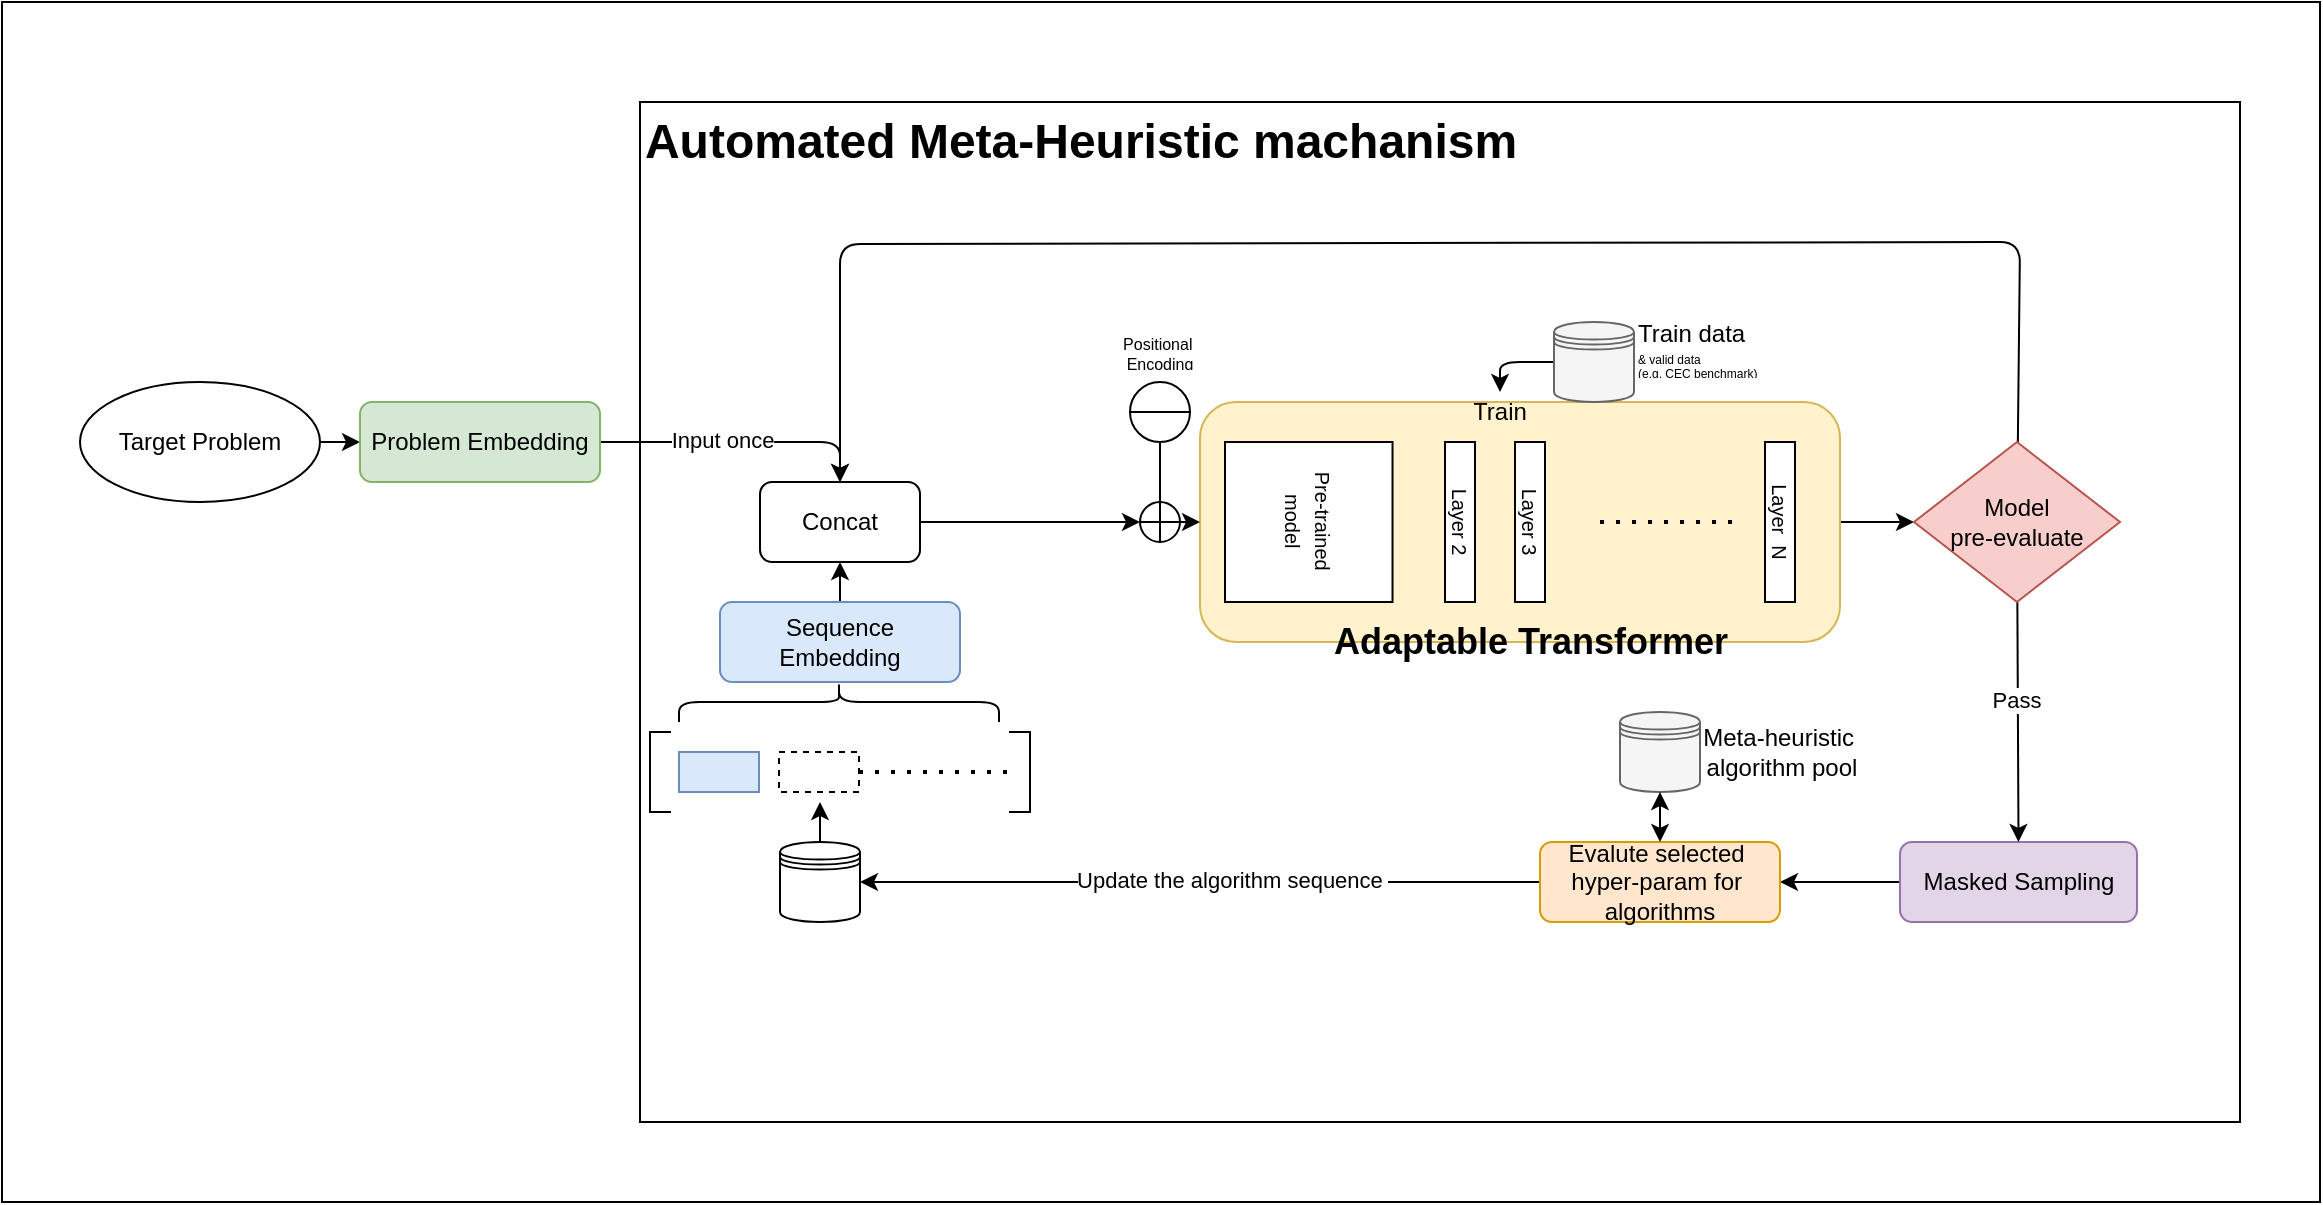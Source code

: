 <mxfile>
    <diagram name="第 1 页" id="LJhqZ1uiyOu1iPFU496F">
        <mxGraphModel dx="1593" dy="1316" grid="1" gridSize="10" guides="1" tooltips="1" connect="1" arrows="1" fold="1" page="1" pageScale="1" pageWidth="827" pageHeight="1169" background="#FFFFFF" math="0" shadow="0">
            <root>
                <mxCell id="0"/>
                <mxCell id="1" parent="0"/>
                <mxCell id="101" value="" style="rounded=0;whiteSpace=wrap;html=1;fillColor=none;" parent="1" vertex="1">
                    <mxGeometry x="41" width="1159" height="600" as="geometry"/>
                </mxCell>
                <mxCell id="74" value="" style="rounded=0;whiteSpace=wrap;html=1;fillColor=none;" parent="1" vertex="1">
                    <mxGeometry x="360" y="50" width="800" height="510" as="geometry"/>
                </mxCell>
                <mxCell id="51" style="edgeStyle=none;html=1;entryX=0;entryY=0.5;entryDx=0;entryDy=0;" parent="1" source="10" target="50" edge="1">
                    <mxGeometry relative="1" as="geometry"/>
                </mxCell>
                <mxCell id="10" value="" style="rounded=1;whiteSpace=wrap;html=1;fillColor=#fff2cc;strokeColor=#d6b656;" parent="1" vertex="1">
                    <mxGeometry x="640" y="200" width="320" height="120" as="geometry"/>
                </mxCell>
                <mxCell id="4" style="edgeStyle=none;html=1;" parent="1" source="2" target="3" edge="1">
                    <mxGeometry relative="1" as="geometry"/>
                </mxCell>
                <mxCell id="2" value="Target Problem" style="ellipse;whiteSpace=wrap;html=1;" parent="1" vertex="1">
                    <mxGeometry x="80" y="190" width="120" height="60" as="geometry"/>
                </mxCell>
                <mxCell id="7" style="edgeStyle=none;html=1;entryX=0.5;entryY=0;entryDx=0;entryDy=0;flowAnimation=0;strokeColor=default;" parent="1" source="3" target="6" edge="1">
                    <mxGeometry relative="1" as="geometry">
                        <Array as="points">
                            <mxPoint x="460" y="220"/>
                        </Array>
                    </mxGeometry>
                </mxCell>
                <mxCell id="77" value="Input once" style="edgeLabel;html=1;align=center;verticalAlign=middle;resizable=0;points=[];" parent="7" vertex="1" connectable="0">
                    <mxGeometry x="-0.137" relative="1" as="geometry">
                        <mxPoint y="-1" as="offset"/>
                    </mxGeometry>
                </mxCell>
                <mxCell id="3" value="Problem Embedding" style="rounded=1;whiteSpace=wrap;html=1;fillColor=#d5e8d4;strokeColor=#82b366;" parent="1" vertex="1">
                    <mxGeometry x="220" y="200" width="120" height="40" as="geometry"/>
                </mxCell>
                <mxCell id="8" style="edgeStyle=none;html=1;entryX=0.5;entryY=1;entryDx=0;entryDy=0;" parent="1" source="5" target="6" edge="1">
                    <mxGeometry relative="1" as="geometry"/>
                </mxCell>
                <mxCell id="5" value="Sequence Embedding" style="rounded=1;whiteSpace=wrap;html=1;fillColor=#dae8fc;strokeColor=#6c8ebf;" parent="1" vertex="1">
                    <mxGeometry x="400" y="300" width="120" height="40" as="geometry"/>
                </mxCell>
                <mxCell id="34" style="edgeStyle=none;html=1;entryX=0;entryY=0.5;entryDx=0;entryDy=0;" parent="1" source="79" target="10" edge="1">
                    <mxGeometry relative="1" as="geometry"/>
                </mxCell>
                <mxCell id="6" value="Concat" style="rounded=1;whiteSpace=wrap;html=1;" parent="1" vertex="1">
                    <mxGeometry x="420" y="240" width="80" height="40" as="geometry"/>
                </mxCell>
                <mxCell id="11" value="&lt;span style=&quot;font-size: 10px;&quot;&gt;Pre-trained&lt;/span&gt;&lt;div&gt;&lt;span style=&quot;font-size: 10px;&quot;&gt;model&lt;/span&gt;&lt;/div&gt;" style="rounded=0;whiteSpace=wrap;html=1;rotation=90;" parent="1" vertex="1">
                    <mxGeometry x="654.38" y="218.13" width="80" height="83.75" as="geometry"/>
                </mxCell>
                <mxCell id="20" value="&lt;font style=&quot;font-size: 10px;&quot;&gt;Layer 2&lt;/font&gt;" style="rounded=0;whiteSpace=wrap;html=1;rotation=90;" parent="1" vertex="1">
                    <mxGeometry x="730" y="252.5" width="80" height="15" as="geometry"/>
                </mxCell>
                <mxCell id="21" value="&lt;font style=&quot;font-size: 10px;&quot;&gt;Layer 3&lt;/font&gt;" style="rounded=0;whiteSpace=wrap;html=1;rotation=90;" parent="1" vertex="1">
                    <mxGeometry x="765" y="252.5" width="80" height="15" as="geometry"/>
                </mxCell>
                <mxCell id="24" value="" style="endArrow=none;dashed=1;html=1;dashPattern=1 3;strokeWidth=2;entryX=0.818;entryY=0.667;entryDx=0;entryDy=0;entryPerimeter=0;" parent="1" edge="1">
                    <mxGeometry width="50" height="50" relative="1" as="geometry">
                        <mxPoint x="840" y="260" as="sourcePoint"/>
                        <mxPoint x="909.94" y="260.04" as="targetPoint"/>
                    </mxGeometry>
                </mxCell>
                <mxCell id="25" value="&lt;div&gt;&lt;span style=&quot;background-color: transparent;&quot;&gt;Adaptable Transformer&lt;/span&gt;&lt;/div&gt;" style="text;strokeColor=none;fillColor=none;html=1;fontSize=18;fontStyle=1;verticalAlign=middle;align=center;" parent="1" vertex="1">
                    <mxGeometry x="672.5" y="300" width="265" height="40" as="geometry"/>
                </mxCell>
                <mxCell id="29" value="&lt;font style=&quot;font-size: 10px;&quot;&gt;Layer&amp;nbsp; N&lt;/font&gt;" style="rounded=0;whiteSpace=wrap;html=1;rotation=90;" parent="1" vertex="1">
                    <mxGeometry x="890" y="252.5" width="80" height="15" as="geometry"/>
                </mxCell>
                <mxCell id="57" style="edgeStyle=none;html=1;entryX=1;entryY=0.5;entryDx=0;entryDy=0;" parent="1" source="38" target="45" edge="1">
                    <mxGeometry relative="1" as="geometry"/>
                </mxCell>
                <mxCell id="38" value="Masked Sampling" style="rounded=1;whiteSpace=wrap;html=1;rotation=0;fillColor=#e1d5e7;strokeColor=#9673a6;" parent="1" vertex="1">
                    <mxGeometry x="990" y="420" width="118.5" height="40" as="geometry"/>
                </mxCell>
                <mxCell id="68" style="edgeStyle=none;html=1;entryX=1;entryY=0.5;entryDx=0;entryDy=0;" parent="1" source="45" target="71" edge="1">
                    <mxGeometry relative="1" as="geometry">
                        <Array as="points">
                            <mxPoint x="540" y="440"/>
                        </Array>
                    </mxGeometry>
                </mxCell>
                <mxCell id="70" value="Update the algorithm sequence&amp;nbsp;" style="edgeLabel;html=1;align=center;verticalAlign=middle;resizable=0;points=[];" parent="68" vertex="1" connectable="0">
                    <mxGeometry x="-0.09" y="-1" relative="1" as="geometry">
                        <mxPoint as="offset"/>
                    </mxGeometry>
                </mxCell>
                <mxCell id="45" value="&lt;font style=&quot;color: rgb(0, 0, 0);&quot;&gt;Evalute selected&amp;nbsp;&lt;/font&gt;&lt;div&gt;&lt;font style=&quot;color: rgb(0, 0, 0);&quot;&gt;hyper-param for&amp;nbsp;&lt;/font&gt;&lt;/div&gt;&lt;div&gt;&lt;font style=&quot;color: rgb(0, 0, 0);&quot;&gt;algorithms&lt;/font&gt;&lt;/div&gt;" style="rounded=1;whiteSpace=wrap;html=1;fillColor=#ffe6cc;strokeColor=#d79b00;fontColor=#000000;" parent="1" vertex="1">
                    <mxGeometry x="810" y="420" width="120" height="40" as="geometry"/>
                </mxCell>
                <mxCell id="53" style="edgeStyle=none;html=1;entryX=0.5;entryY=0;entryDx=0;entryDy=0;" parent="1" source="50" target="38" edge="1">
                    <mxGeometry relative="1" as="geometry"/>
                </mxCell>
                <mxCell id="56" value="Pass" style="edgeLabel;html=1;align=center;verticalAlign=middle;resizable=0;points=[];" parent="53" vertex="1" connectable="0">
                    <mxGeometry x="-0.188" y="-1" relative="1" as="geometry">
                        <mxPoint as="offset"/>
                    </mxGeometry>
                </mxCell>
                <mxCell id="103" style="edgeStyle=none;html=1;entryX=0.5;entryY=0;entryDx=0;entryDy=0;" edge="1" parent="1" source="50" target="6">
                    <mxGeometry relative="1" as="geometry">
                        <Array as="points">
                            <mxPoint x="1050" y="120"/>
                            <mxPoint x="460" y="121"/>
                        </Array>
                    </mxGeometry>
                </mxCell>
                <mxCell id="50" value="Model&lt;div&gt;pre-evaluate&lt;/div&gt;" style="rhombus;whiteSpace=wrap;html=1;fillColor=#f8cecc;strokeColor=#b85450;" parent="1" vertex="1">
                    <mxGeometry x="997" y="220" width="103" height="80" as="geometry"/>
                </mxCell>
                <mxCell id="61" value="" style="shape=curlyBracket;whiteSpace=wrap;html=1;rounded=1;labelPosition=left;verticalLabelPosition=middle;align=right;verticalAlign=middle;rotation=90;" parent="1" vertex="1">
                    <mxGeometry x="449.5" y="270" width="20" height="160" as="geometry"/>
                </mxCell>
                <mxCell id="62" value="" style="shape=partialRectangle;whiteSpace=wrap;html=1;bottom=1;right=1;left=1;top=0;fillColor=none;routingCenterX=-0.5;rotation=90;" parent="1" vertex="1">
                    <mxGeometry x="350" y="380" width="40" height="10" as="geometry"/>
                </mxCell>
                <mxCell id="63" value="" style="shape=partialRectangle;whiteSpace=wrap;html=1;bottom=1;right=1;left=1;top=0;fillColor=none;routingCenterX=-0.5;rotation=-90;" parent="1" vertex="1">
                    <mxGeometry x="530" y="380" width="40" height="10" as="geometry"/>
                </mxCell>
                <mxCell id="64" value="" style="rounded=0;whiteSpace=wrap;html=1;fillColor=#dae8fc;strokeColor=#6c8ebf;" parent="1" vertex="1">
                    <mxGeometry x="379.5" y="375" width="40" height="20" as="geometry"/>
                </mxCell>
                <mxCell id="65" value="" style="rounded=0;whiteSpace=wrap;html=1;dashed=1;" parent="1" vertex="1">
                    <mxGeometry x="429.5" y="375" width="40" height="20" as="geometry"/>
                </mxCell>
                <mxCell id="67" value="" style="endArrow=none;dashed=1;html=1;dashPattern=1 3;strokeWidth=2;entryX=0.5;entryY=0;entryDx=0;entryDy=0;exitX=1;exitY=0.5;exitDx=0;exitDy=0;" parent="1" source="65" target="63" edge="1">
                    <mxGeometry width="50" height="50" relative="1" as="geometry">
                        <mxPoint x="480" y="385" as="sourcePoint"/>
                        <mxPoint x="545" y="390" as="targetPoint"/>
                    </mxGeometry>
                </mxCell>
                <mxCell id="26" value="" style="shape=datastore;whiteSpace=wrap;html=1;fillColor=#f5f5f5;fontColor=#333333;strokeColor=#666666;" parent="1" vertex="1">
                    <mxGeometry x="850" y="355" width="40" height="40" as="geometry"/>
                </mxCell>
                <UserObject label="&lt;font style=&quot;color: rgb(0, 0, 0);&quot;&gt;Meta-heuristic&amp;nbsp;&lt;/font&gt;&lt;div&gt;&lt;font style=&quot;color: rgb(0, 0, 0);&quot;&gt;algorithm pool&lt;/font&gt;&lt;/div&gt;" placeholders="1" name="Variable" id="28">
                    <mxCell style="text;html=1;strokeColor=none;fillColor=none;align=center;verticalAlign=middle;whiteSpace=wrap;overflow=hidden;" parent="1" vertex="1">
                        <mxGeometry x="881.13" y="355" width="100" height="40" as="geometry"/>
                    </mxCell>
                </UserObject>
                <mxCell id="69" value="" style="endArrow=classic;startArrow=classic;html=1;entryX=0.5;entryY=1;entryDx=0;entryDy=0;exitX=0.5;exitY=0;exitDx=0;exitDy=0;" parent="1" source="45" target="26" edge="1">
                    <mxGeometry width="50" height="50" relative="1" as="geometry">
                        <mxPoint x="760" y="410" as="sourcePoint"/>
                        <mxPoint x="810" y="360" as="targetPoint"/>
                    </mxGeometry>
                </mxCell>
                <mxCell id="72" style="edgeStyle=none;html=1;" parent="1" source="71" edge="1">
                    <mxGeometry relative="1" as="geometry">
                        <mxPoint x="450" y="400" as="targetPoint"/>
                    </mxGeometry>
                </mxCell>
                <mxCell id="71" value="" style="shape=datastore;whiteSpace=wrap;html=1;" parent="1" vertex="1">
                    <mxGeometry x="430" y="420" width="40" height="40" as="geometry"/>
                </mxCell>
                <mxCell id="76" value="Automated Meta-Heuristic machanism" style="text;strokeColor=none;fillColor=none;html=1;fontSize=24;fontStyle=1;verticalAlign=middle;align=center;" parent="1" vertex="1">
                    <mxGeometry x="530" y="50" width="100" height="40" as="geometry"/>
                </mxCell>
                <mxCell id="85" style="edgeStyle=none;html=1;entryX=1;entryY=0.5;entryDx=0;entryDy=0;endArrow=none;endFill=0;" parent="1" source="79" target="84" edge="1">
                    <mxGeometry relative="1" as="geometry"/>
                </mxCell>
                <mxCell id="84" value="" style="shape=lineEllipse;line=vertical;perimeter=ellipsePerimeter;whiteSpace=wrap;html=1;backgroundOutline=1;rotation=90;" parent="1" vertex="1">
                    <mxGeometry x="605" y="190" width="30" height="30" as="geometry"/>
                </mxCell>
                <mxCell id="90" value="" style="edgeStyle=none;html=1;entryX=0;entryY=0.5;entryDx=0;entryDy=0;entryPerimeter=0;" parent="1" source="6" target="79" edge="1">
                    <mxGeometry relative="1" as="geometry">
                        <mxPoint x="500" y="260" as="sourcePoint"/>
                        <mxPoint x="530" y="260" as="targetPoint"/>
                    </mxGeometry>
                </mxCell>
                <mxCell id="79" value="" style="verticalLabelPosition=bottom;verticalAlign=top;html=1;shape=mxgraph.flowchart.summing_function;" parent="1" vertex="1">
                    <mxGeometry x="610" y="250" width="20" height="20" as="geometry"/>
                </mxCell>
                <UserObject label="&lt;font style=&quot;color: rgb(0, 0, 0); font-size: 8px; line-height: 50%;&quot;&gt;&lt;span style=&quot;background-color: light-dark(#ffffff, var(--ge-dark-color, #121212));&quot;&gt;&lt;font style=&quot;color: rgb(0, 0, 0);&quot;&gt;Positional&amp;nbsp;&lt;/font&gt;&lt;/span&gt;&lt;/font&gt;&lt;div style=&quot;line-height: 50%;&quot;&gt;&lt;font style=&quot;color: rgb(0, 0, 0); font-size: 8px; line-height: 50%;&quot;&gt;&lt;span style=&quot;background-color: light-dark(#ffffff, var(--ge-dark-color, #121212));&quot;&gt;Encoding&lt;/span&gt;&lt;/font&gt;&lt;/div&gt;" placeholders="1" name="Variable" id="86">
                    <mxCell style="text;html=1;strokeColor=none;fillColor=none;align=center;verticalAlign=middle;whiteSpace=wrap;overflow=hidden;" parent="1" vertex="1">
                        <mxGeometry x="555" y="155" width="130" height="35" as="geometry"/>
                    </mxCell>
                </UserObject>
                <mxCell id="102" value="" style="group" vertex="1" connectable="0" parent="1">
                    <mxGeometry x="750" y="155" width="170" height="60" as="geometry"/>
                </mxCell>
                <mxCell id="100" style="edgeStyle=none;html=1;entryX=0.5;entryY=0;entryDx=0;entryDy=0;" parent="102" source="97" target="99" edge="1">
                    <mxGeometry relative="1" as="geometry">
                        <Array as="points">
                            <mxPoint x="40" y="25"/>
                        </Array>
                    </mxGeometry>
                </mxCell>
                <mxCell id="97" value="" style="shape=datastore;whiteSpace=wrap;html=1;fillColor=#f5f5f5;fontColor=#333333;strokeColor=#666666;" parent="102" vertex="1">
                    <mxGeometry x="67" y="5" width="40" height="40" as="geometry"/>
                </mxCell>
                <UserObject label="Train data&lt;div style=&quot;line-height: 50%;&quot;&gt;&lt;span style=&quot;font-size: 6px; line-height: 50%;&quot;&gt;&amp;amp; valid data&lt;/span&gt;&lt;/div&gt;&lt;div style=&quot;line-height: 50%;&quot;&gt;&lt;font style=&quot;font-size: 6px; line-height: 50%;&quot;&gt;(e.g. CEC benchmark)&lt;/font&gt;&lt;/div&gt;" placeholders="1" name="Variable" id="98">
                    <mxCell style="text;html=1;strokeColor=none;fillColor=none;align=left;verticalAlign=middle;whiteSpace=wrap;overflow=hidden;" parent="102" vertex="1">
                        <mxGeometry x="107" width="63" height="35" as="geometry"/>
                    </mxCell>
                </UserObject>
                <UserObject label="Train" placeholders="1" name="Variable" id="99">
                    <mxCell style="text;html=1;strokeColor=none;fillColor=none;align=center;verticalAlign=middle;whiteSpace=wrap;overflow=hidden;" parent="102" vertex="1">
                        <mxGeometry y="40" width="80" height="20" as="geometry"/>
                    </mxCell>
                </UserObject>
            </root>
        </mxGraphModel>
    </diagram>
</mxfile>